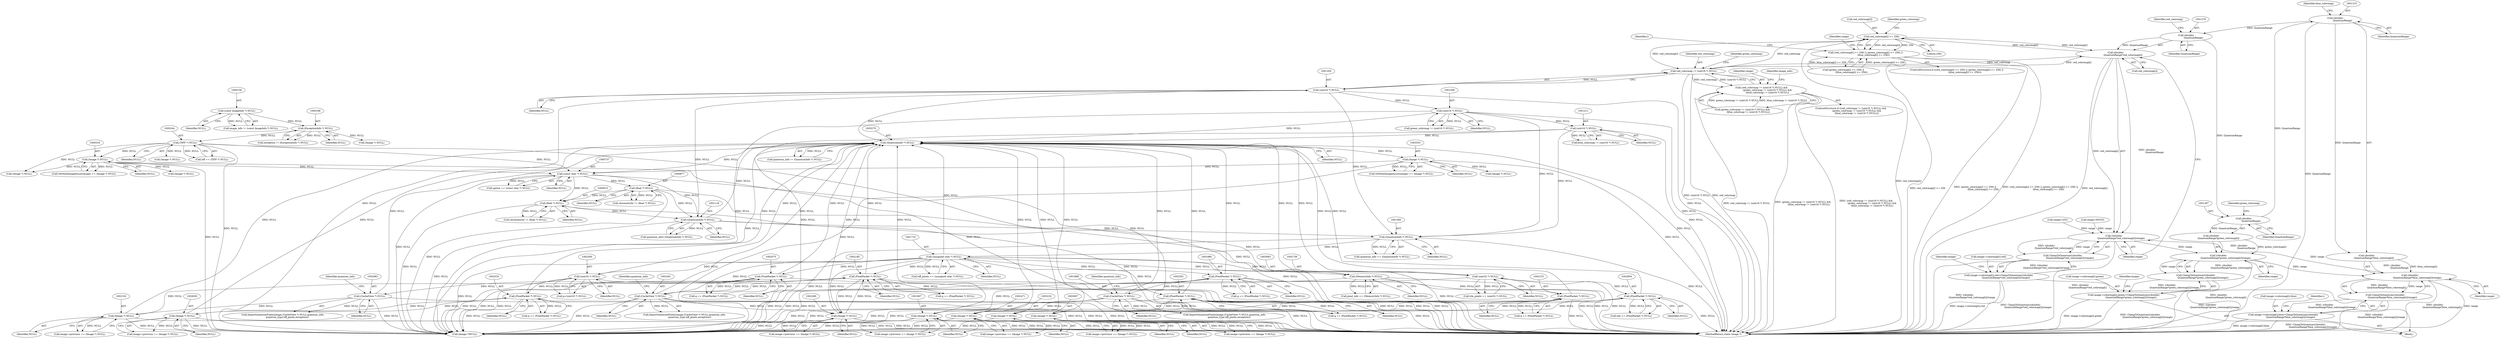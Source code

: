 digraph "0_ImageMagick_c073a7712d82476b5fbee74856c46b88af9c3175@array" {
"1001232" [label="(Call,red_colormap[i] >= 256)"];
"1001277" [label="(Call,(double)\n                    QuantumRange*red_colormap[i])"];
"1001278" [label="(Call,(double)\n                    QuantumRange)"];
"1001314" [label="(Call,(double)\n                    QuantumRange)"];
"1001296" [label="(Call,(double)\n                    QuantumRange)"];
"1001232" [label="(Call,red_colormap[i] >= 256)"];
"1001197" [label="(Call,red_colormap != (uint16 *) NULL)"];
"1001199" [label="(Call,(uint16 *) NULL)"];
"1001115" [label="(Call,(QuantumInfo *) NULL)"];
"1000876" [label="(Call,(float *) NULL)"];
"1000736" [label="(Call,(const char *) NULL)"];
"1003269" [label="(Call,(QuantumInfo *) NULL)"];
"1002101" [label="(Call,(Image *) NULL)"];
"1002082" [label="(Call,(CacheView *) NULL)"];
"1002074" [label="(Call,(PixelPacket *) NULL)"];
"1001709" [label="(Call,(unsigned char *) NULL)"];
"1001382" [label="(Call,(QuantumInfo *) NULL)"];
"1001210" [label="(Call,(uint16 *) NULL)"];
"1001205" [label="(Call,(uint16 *) NULL)"];
"1002532" [label="(Call,(PixelPacket *) NULL)"];
"1002649" [label="(Call,(Image *) NULL)"];
"1002499" [label="(Call,(uint32 *) NULL)"];
"1002184" [label="(Call,(PixelPacket *) NULL)"];
"1002279" [label="(Call,(Image *) NULL)"];
"1002260" [label="(Call,(CacheView *) NULL)"];
"1001887" [label="(Call,(CacheView *) NULL)"];
"1001879" [label="(Call,(PixelPacket *) NULL)"];
"1001906" [label="(Call,(Image *) NULL)"];
"1003231" [label="(Call,(Image *) NULL)"];
"1003152" [label="(Call,(PixelPacket *) NULL)"];
"1003082" [label="(Call,(MemoryInfo *) NULL)"];
"1002351" [label="(Call,(PixelPacket *) NULL)"];
"1002470" [label="(Call,(Image *) NULL)"];
"1002738" [label="(Call,(uint32 *) NULL)"];
"1002803" [label="(Call,(PixelPacket *) NULL)"];
"1003006" [label="(Call,(Image *) NULL)"];
"1000317" [label="(Call,(Image *) NULL)"];
"1000243" [label="(Call,(TIFF *) NULL)"];
"1000185" [label="(Call,(ExceptionInfo *) NULL)"];
"1000158" [label="(Call,(const ImageInfo *) NULL)"];
"1003352" [label="(Call,(Image *) NULL)"];
"1000914" [label="(Call,(float *) NULL)"];
"1001196" [label="(Call,(red_colormap != (uint16 *) NULL) &&\n                (green_colormap != (uint16 *) NULL) &&\n                (blue_colormap != (uint16 *) NULL))"];
"1001231" [label="(Call,(red_colormap[i] >= 256) || (green_colormap[i] >= 256) ||\n                      (blue_colormap[i] >= 256))"];
"1001276" [label="(Call,((double)\n                    QuantumRange*red_colormap[i])/range)"];
"1001275" [label="(Call,ClampToQuantum(((double)\n                    QuantumRange*red_colormap[i])/range))"];
"1001267" [label="(Call,image->colormap[i].red=ClampToQuantum(((double)\n                    QuantumRange*red_colormap[i])/range))"];
"1001294" [label="(Call,((double)\n                    QuantumRange*green_colormap[i])/range)"];
"1001293" [label="(Call,ClampToQuantum(((double)\n                    QuantumRange*green_colormap[i])/range))"];
"1001285" [label="(Call,image->colormap[i].green=ClampToQuantum(((double)\n                    QuantumRange*green_colormap[i])/range))"];
"1001312" [label="(Call,((double)\n                    QuantumRange*blue_colormap[i])/range)"];
"1001311" [label="(Call,ClampToQuantum(((double)\n                    QuantumRange*blue_colormap[i])/range))"];
"1001303" [label="(Call,image->colormap[i].blue=ClampToQuantum(((double)\n                    QuantumRange*blue_colormap[i])/range))"];
"1001320" [label="(Identifier,range)"];
"1002097" [label="(Call,image->previous == (Image *) NULL)"];
"1001249" [label="(Call,range=65535)"];
"1001294" [label="(Call,((double)\n                    QuantumRange*green_colormap[i])/range)"];
"1002279" [label="(Call,(Image *) NULL)"];
"1001198" [label="(Identifier,red_colormap)"];
"1002738" [label="(Call,(uint32 *) NULL)"];
"1001382" [label="(Call,(QuantumInfo *) NULL)"];
"1002186" [label="(Identifier,NULL)"];
"1002351" [label="(Call,(PixelPacket *) NULL)"];
"1003152" [label="(Call,(PixelPacket *) NULL)"];
"1001906" [label="(Call,(Image *) NULL)"];
"1001280" [label="(Identifier,QuantumRange)"];
"1001275" [label="(Call,ClampToQuantum(((double)\n                    QuantumRange*red_colormap[i])/range))"];
"1000252" [label="(Call,(Image *) NULL)"];
"1001199" [label="(Call,(uint16 *) NULL)"];
"1001115" [label="(Call,(QuantumInfo *) NULL)"];
"1002184" [label="(Call,(PixelPacket *) NULL)"];
"1003361" [label="(Call,(Image *) NULL)"];
"1001908" [label="(Identifier,NULL)"];
"1002805" [label="(Identifier,NULL)"];
"1003082" [label="(Call,(MemoryInfo *) NULL)"];
"1001277" [label="(Call,(double)\n                    QuantumRange*red_colormap[i])"];
"1000912" [label="(Call,chromaticity != (float *) NULL)"];
"1001885" [label="(Call,ImportQuantumPixels(image,(CacheView *) NULL,quantum_info,\n            quantum_type,tiff_pixels,exception))"];
"1001285" [label="(Call,image->colormap[i].green=ClampToQuantum(((double)\n                    QuantumRange*green_colormap[i])/range))"];
"1001208" [label="(Call,blue_colormap != (uint16 *) NULL)"];
"1002534" [label="(Identifier,NULL)"];
"1000241" [label="(Call,tiff == (TIFF *) NULL)"];
"1000215" [label="(Call,(Image *) NULL)"];
"1001881" [label="(Identifier,NULL)"];
"1002501" [label="(Identifier,NULL)"];
"1001281" [label="(Call,red_colormap[i])"];
"1001380" [label="(Call,quantum_info == (QuantumInfo *) NULL)"];
"1002349" [label="(Call,q == (PixelPacket *) NULL)"];
"1003002" [label="(Call,image->previous == (Image *) NULL)"];
"1001707" [label="(Call,tiff_pixels == (unsigned char *) NULL)"];
"1002182" [label="(Call,q == (PixelPacket *) NULL)"];
"1002082" [label="(Call,(CacheView *) NULL)"];
"1001117" [label="(Identifier,NULL)"];
"1003227" [label="(Call,image->previous == (Image *) NULL)"];
"1003231" [label="(Call,(Image *) NULL)"];
"1002353" [label="(Identifier,NULL)"];
"1001284" [label="(Identifier,range)"];
"1001303" [label="(Call,image->colormap[i].blue=ClampToQuantum(((double)\n                    QuantumRange*blue_colormap[i])/range))"];
"1002101" [label="(Call,(Image *) NULL)"];
"1002263" [label="(Identifier,quantum_info)"];
"1001201" [label="(Identifier,NULL)"];
"1002740" [label="(Identifier,NULL)"];
"1002262" [label="(Identifier,NULL)"];
"1001266" [label="(Block,)"];
"1001232" [label="(Call,red_colormap[i] >= 256)"];
"1001889" [label="(Identifier,NULL)"];
"1001202" [label="(Call,(green_colormap != (uint16 *) NULL) &&\n                (blue_colormap != (uint16 *) NULL))"];
"1001316" [label="(Identifier,QuantumRange)"];
"1001877" [label="(Call,q == (PixelPacket *) NULL)"];
"1000187" [label="(Identifier,NULL)"];
"1001229" [label="(Identifier,i)"];
"1002470" [label="(Call,(Image *) NULL)"];
"1001203" [label="(Call,green_colormap != (uint16 *) NULL)"];
"1001197" [label="(Call,red_colormap != (uint16 *) NULL)"];
"1002803" [label="(Call,(PixelPacket *) NULL)"];
"1001210" [label="(Call,(uint16 *) NULL)"];
"1001709" [label="(Call,(unsigned char *) NULL)"];
"1000876" [label="(Call,(float *) NULL)"];
"1001113" [label="(Call,quantum_info=(QuantumInfo *) NULL)"];
"1000738" [label="(Identifier,NULL)"];
"1003084" [label="(Identifier,NULL)"];
"1002472" [label="(Identifier,NULL)"];
"1000307" [label="(Call,(Image *) NULL)"];
"1003349" [label="(Call,GetNextImageInList(image) == (Image *) NULL)"];
"1001196" [label="(Call,(red_colormap != (uint16 *) NULL) &&\n                (green_colormap != (uint16 *) NULL) &&\n                (blue_colormap != (uint16 *) NULL))"];
"1003271" [label="(Identifier,NULL)"];
"1002801" [label="(Call,tile == (PixelPacket *) NULL)"];
"1001236" [label="(Literal,256)"];
"1002072" [label="(Call,q == (PixelPacket *) NULL)"];
"1001215" [label="(Identifier,range)"];
"1000878" [label="(Identifier,NULL)"];
"1001298" [label="(Identifier,QuantumRange)"];
"1001313" [label="(Call,(double)\n                    QuantumRange*blue_colormap[i])"];
"1000734" [label="(Call,option == (const char *) NULL)"];
"1000160" [label="(Identifier,NULL)"];
"1001311" [label="(Call,ClampToQuantum(((double)\n                    QuantumRange*blue_colormap[i])/range))"];
"1000185" [label="(Call,(ExceptionInfo *) NULL)"];
"1001214" [label="(Call,range=255)"];
"1003352" [label="(Call,(Image *) NULL)"];
"1002076" [label="(Identifier,NULL)"];
"1001887" [label="(Call,(CacheView *) NULL)"];
"1001265" [label="(Identifier,i)"];
"1002074" [label="(Call,(PixelPacket *) NULL)"];
"1003150" [label="(Call,q == (PixelPacket *) NULL)"];
"1002466" [label="(Call,image->previous == (Image *) NULL)"];
"1003233" [label="(Identifier,NULL)"];
"1002651" [label="(Identifier,NULL)"];
"1002080" [label="(Call,ImportQuantumPixels(image,(CacheView *) NULL,quantum_info,\n            quantum_type,tiff_pixels,exception))"];
"1000183" [label="(Call,exception != (ExceptionInfo *) NULL)"];
"1000874" [label="(Call,chromaticity != (float *) NULL)"];
"1001314" [label="(Call,(double)\n                    QuantumRange)"];
"1001282" [label="(Identifier,red_colormap)"];
"1002497" [label="(Call,p=(uint32 *) NULL)"];
"1000319" [label="(Identifier,NULL)"];
"1001304" [label="(Call,image->colormap[i].blue)"];
"1003154" [label="(Identifier,NULL)"];
"1003080" [label="(Call,pixel_info == (MemoryInfo *) NULL)"];
"1003006" [label="(Call,(Image *) NULL)"];
"1000158" [label="(Call,(const ImageInfo *) NULL)"];
"1002260" [label="(Call,(CacheView *) NULL)"];
"1001890" [label="(Identifier,quantum_info)"];
"1000916" [label="(Identifier,NULL)"];
"1002085" [label="(Identifier,quantum_info)"];
"1003267" [label="(Call,quantum_info != (QuantumInfo *) NULL)"];
"1000245" [label="(Identifier,NULL)"];
"1001230" [label="(ControlStructure,if ((red_colormap[i] >= 256) || (green_colormap[i] >= 256) ||\n                      (blue_colormap[i] >= 256)))"];
"1001296" [label="(Call,(double)\n                    QuantumRange)"];
"1002532" [label="(Call,(PixelPacket *) NULL)"];
"1001286" [label="(Call,image->colormap[i].green)"];
"1001278" [label="(Call,(double)\n                    QuantumRange)"];
"1002736" [label="(Call,tile_pixels == (uint32 *) NULL)"];
"1001204" [label="(Identifier,green_colormap)"];
"1003415" [label="(Call,(Image *)NULL)"];
"1002649" [label="(Call,(Image *) NULL)"];
"1000914" [label="(Call,(float *) NULL)"];
"1001267" [label="(Call,image->colormap[i].red=ClampToQuantum(((double)\n                    QuantumRange*red_colormap[i])/range))"];
"1000328" [label="(Call,(Image *) NULL)"];
"1001307" [label="(Identifier,image)"];
"1001207" [label="(Identifier,NULL)"];
"1002281" [label="(Identifier,NULL)"];
"1001384" [label="(Identifier,NULL)"];
"1001289" [label="(Identifier,image)"];
"1001711" [label="(Identifier,NULL)"];
"1002258" [label="(Call,ImportQuantumPixels(image,(CacheView *) NULL,quantum_info,\n              quantum_type,tiff_pixels,exception))"];
"1003269" [label="(Call,(QuantumInfo *) NULL)"];
"1001879" [label="(Call,(PixelPacket *) NULL)"];
"1001293" [label="(Call,ClampToQuantum(((double)\n                    QuantumRange*green_colormap[i])/range))"];
"1001300" [label="(Identifier,green_colormap)"];
"1001205" [label="(Call,(uint16 *) NULL)"];
"1002103" [label="(Identifier,NULL)"];
"1001237" [label="(Call,(green_colormap[i] >= 256) ||\n                      (blue_colormap[i] >= 256))"];
"1001276" [label="(Call,((double)\n                    QuantumRange*red_colormap[i])/range)"];
"1001250" [label="(Identifier,range)"];
"1000317" [label="(Call,(Image *) NULL)"];
"1003008" [label="(Identifier,NULL)"];
"1001295" [label="(Call,(double)\n                    QuantumRange*green_colormap[i])"];
"1002084" [label="(Identifier,NULL)"];
"1000156" [label="(Call,image_info != (const ImageInfo *) NULL)"];
"1001324" [label="(Identifier,image_info)"];
"1001212" [label="(Identifier,NULL)"];
"1003421" [label="(MethodReturn,static Image *)"];
"1001312" [label="(Call,((double)\n                    QuantumRange*blue_colormap[i])/range)"];
"1000736" [label="(Call,(const char *) NULL)"];
"1000243" [label="(Call,(TIFF *) NULL)"];
"1001302" [label="(Identifier,range)"];
"1001233" [label="(Call,red_colormap[i])"];
"1002645" [label="(Call,image->previous == (Image *) NULL)"];
"1001231" [label="(Call,(red_colormap[i] >= 256) || (green_colormap[i] >= 256) ||\n                      (blue_colormap[i] >= 256))"];
"1001902" [label="(Call,image->previous == (Image *) NULL)"];
"1001268" [label="(Call,image->colormap[i].red)"];
"1002275" [label="(Call,image->previous == (Image *) NULL)"];
"1000314" [label="(Call,GetNextImageInList(image) == (Image *) NULL)"];
"1001195" [label="(ControlStructure,if ((red_colormap != (uint16 *) NULL) &&\n                (green_colormap != (uint16 *) NULL) &&\n                (blue_colormap != (uint16 *) NULL)))"];
"1001318" [label="(Identifier,blue_colormap)"];
"1002530" [label="(Call,q == (PixelPacket *) NULL)"];
"1002499" [label="(Call,(uint32 *) NULL)"];
"1003354" [label="(Identifier,NULL)"];
"1001240" [label="(Identifier,green_colormap)"];
"1001232" -> "1001231"  [label="AST: "];
"1001232" -> "1001236"  [label="CFG: "];
"1001233" -> "1001232"  [label="AST: "];
"1001236" -> "1001232"  [label="AST: "];
"1001240" -> "1001232"  [label="CFG: "];
"1001231" -> "1001232"  [label="CFG: "];
"1001232" -> "1003421"  [label="DDG: red_colormap[i]"];
"1001232" -> "1001197"  [label="DDG: red_colormap[i]"];
"1001232" -> "1001231"  [label="DDG: red_colormap[i]"];
"1001232" -> "1001231"  [label="DDG: 256"];
"1001277" -> "1001232"  [label="DDG: red_colormap[i]"];
"1001197" -> "1001232"  [label="DDG: red_colormap"];
"1001232" -> "1001277"  [label="DDG: red_colormap[i]"];
"1001277" -> "1001276"  [label="AST: "];
"1001277" -> "1001281"  [label="CFG: "];
"1001278" -> "1001277"  [label="AST: "];
"1001281" -> "1001277"  [label="AST: "];
"1001284" -> "1001277"  [label="CFG: "];
"1001277" -> "1003421"  [label="DDG: red_colormap[i]"];
"1001277" -> "1001197"  [label="DDG: red_colormap[i]"];
"1001277" -> "1001276"  [label="DDG: (double)\n                    QuantumRange"];
"1001277" -> "1001276"  [label="DDG: red_colormap[i]"];
"1001278" -> "1001277"  [label="DDG: QuantumRange"];
"1001197" -> "1001277"  [label="DDG: red_colormap"];
"1001278" -> "1001280"  [label="CFG: "];
"1001279" -> "1001278"  [label="AST: "];
"1001280" -> "1001278"  [label="AST: "];
"1001282" -> "1001278"  [label="CFG: "];
"1001314" -> "1001278"  [label="DDG: QuantumRange"];
"1001278" -> "1001296"  [label="DDG: QuantumRange"];
"1001314" -> "1001313"  [label="AST: "];
"1001314" -> "1001316"  [label="CFG: "];
"1001315" -> "1001314"  [label="AST: "];
"1001316" -> "1001314"  [label="AST: "];
"1001318" -> "1001314"  [label="CFG: "];
"1001314" -> "1003421"  [label="DDG: QuantumRange"];
"1001314" -> "1001313"  [label="DDG: QuantumRange"];
"1001296" -> "1001314"  [label="DDG: QuantumRange"];
"1001296" -> "1001295"  [label="AST: "];
"1001296" -> "1001298"  [label="CFG: "];
"1001297" -> "1001296"  [label="AST: "];
"1001298" -> "1001296"  [label="AST: "];
"1001300" -> "1001296"  [label="CFG: "];
"1001296" -> "1001295"  [label="DDG: QuantumRange"];
"1001197" -> "1001196"  [label="AST: "];
"1001197" -> "1001199"  [label="CFG: "];
"1001198" -> "1001197"  [label="AST: "];
"1001199" -> "1001197"  [label="AST: "];
"1001204" -> "1001197"  [label="CFG: "];
"1001196" -> "1001197"  [label="CFG: "];
"1001197" -> "1003421"  [label="DDG: (uint16 *) NULL"];
"1001197" -> "1003421"  [label="DDG: red_colormap"];
"1001197" -> "1001196"  [label="DDG: red_colormap"];
"1001197" -> "1001196"  [label="DDG: (uint16 *) NULL"];
"1001199" -> "1001197"  [label="DDG: NULL"];
"1001199" -> "1001201"  [label="CFG: "];
"1001200" -> "1001199"  [label="AST: "];
"1001201" -> "1001199"  [label="AST: "];
"1001199" -> "1003421"  [label="DDG: NULL"];
"1001115" -> "1001199"  [label="DDG: NULL"];
"1001199" -> "1001205"  [label="DDG: NULL"];
"1001199" -> "1001382"  [label="DDG: NULL"];
"1001199" -> "1003269"  [label="DDG: NULL"];
"1001199" -> "1003415"  [label="DDG: NULL"];
"1001115" -> "1001113"  [label="AST: "];
"1001115" -> "1001117"  [label="CFG: "];
"1001116" -> "1001115"  [label="AST: "];
"1001117" -> "1001115"  [label="AST: "];
"1001113" -> "1001115"  [label="CFG: "];
"1001115" -> "1003421"  [label="DDG: NULL"];
"1001115" -> "1001113"  [label="DDG: NULL"];
"1000876" -> "1001115"  [label="DDG: NULL"];
"1000914" -> "1001115"  [label="DDG: NULL"];
"1000736" -> "1001115"  [label="DDG: NULL"];
"1001115" -> "1001382"  [label="DDG: NULL"];
"1001115" -> "1003269"  [label="DDG: NULL"];
"1001115" -> "1003415"  [label="DDG: NULL"];
"1000876" -> "1000874"  [label="AST: "];
"1000876" -> "1000878"  [label="CFG: "];
"1000877" -> "1000876"  [label="AST: "];
"1000878" -> "1000876"  [label="AST: "];
"1000874" -> "1000876"  [label="CFG: "];
"1000876" -> "1003421"  [label="DDG: NULL"];
"1000876" -> "1000874"  [label="DDG: NULL"];
"1000736" -> "1000876"  [label="DDG: NULL"];
"1000876" -> "1000914"  [label="DDG: NULL"];
"1000876" -> "1003415"  [label="DDG: NULL"];
"1000736" -> "1000734"  [label="AST: "];
"1000736" -> "1000738"  [label="CFG: "];
"1000737" -> "1000736"  [label="AST: "];
"1000738" -> "1000736"  [label="AST: "];
"1000734" -> "1000736"  [label="CFG: "];
"1000736" -> "1003421"  [label="DDG: NULL"];
"1000736" -> "1000734"  [label="DDG: NULL"];
"1003269" -> "1000736"  [label="DDG: NULL"];
"1000317" -> "1000736"  [label="DDG: NULL"];
"1003352" -> "1000736"  [label="DDG: NULL"];
"1000243" -> "1000736"  [label="DDG: NULL"];
"1000736" -> "1000914"  [label="DDG: NULL"];
"1000736" -> "1003415"  [label="DDG: NULL"];
"1003269" -> "1003267"  [label="AST: "];
"1003269" -> "1003271"  [label="CFG: "];
"1003270" -> "1003269"  [label="AST: "];
"1003271" -> "1003269"  [label="AST: "];
"1003267" -> "1003269"  [label="CFG: "];
"1003269" -> "1003421"  [label="DDG: NULL"];
"1003269" -> "1003267"  [label="DDG: NULL"];
"1002101" -> "1003269"  [label="DDG: NULL"];
"1002532" -> "1003269"  [label="DDG: NULL"];
"1002184" -> "1003269"  [label="DDG: NULL"];
"1002649" -> "1003269"  [label="DDG: NULL"];
"1001887" -> "1003269"  [label="DDG: NULL"];
"1003231" -> "1003269"  [label="DDG: NULL"];
"1002351" -> "1003269"  [label="DDG: NULL"];
"1001709" -> "1003269"  [label="DDG: NULL"];
"1001879" -> "1003269"  [label="DDG: NULL"];
"1001210" -> "1003269"  [label="DDG: NULL"];
"1001205" -> "1003269"  [label="DDG: NULL"];
"1002260" -> "1003269"  [label="DDG: NULL"];
"1002738" -> "1003269"  [label="DDG: NULL"];
"1002074" -> "1003269"  [label="DDG: NULL"];
"1002082" -> "1003269"  [label="DDG: NULL"];
"1002803" -> "1003269"  [label="DDG: NULL"];
"1002279" -> "1003269"  [label="DDG: NULL"];
"1003152" -> "1003269"  [label="DDG: NULL"];
"1003082" -> "1003269"  [label="DDG: NULL"];
"1003006" -> "1003269"  [label="DDG: NULL"];
"1001906" -> "1003269"  [label="DDG: NULL"];
"1002470" -> "1003269"  [label="DDG: NULL"];
"1002499" -> "1003269"  [label="DDG: NULL"];
"1003269" -> "1003352"  [label="DDG: NULL"];
"1003269" -> "1003415"  [label="DDG: NULL"];
"1002101" -> "1002097"  [label="AST: "];
"1002101" -> "1002103"  [label="CFG: "];
"1002102" -> "1002101"  [label="AST: "];
"1002103" -> "1002101"  [label="AST: "];
"1002097" -> "1002101"  [label="CFG: "];
"1002101" -> "1003421"  [label="DDG: NULL"];
"1002101" -> "1002074"  [label="DDG: NULL"];
"1002101" -> "1002097"  [label="DDG: NULL"];
"1002082" -> "1002101"  [label="DDG: NULL"];
"1002101" -> "1003415"  [label="DDG: NULL"];
"1002082" -> "1002080"  [label="AST: "];
"1002082" -> "1002084"  [label="CFG: "];
"1002083" -> "1002082"  [label="AST: "];
"1002084" -> "1002082"  [label="AST: "];
"1002085" -> "1002082"  [label="CFG: "];
"1002082" -> "1003421"  [label="DDG: NULL"];
"1002082" -> "1002080"  [label="DDG: NULL"];
"1002074" -> "1002082"  [label="DDG: NULL"];
"1002082" -> "1003415"  [label="DDG: NULL"];
"1002074" -> "1002072"  [label="AST: "];
"1002074" -> "1002076"  [label="CFG: "];
"1002075" -> "1002074"  [label="AST: "];
"1002076" -> "1002074"  [label="AST: "];
"1002072" -> "1002074"  [label="CFG: "];
"1002074" -> "1003421"  [label="DDG: NULL"];
"1002074" -> "1002072"  [label="DDG: NULL"];
"1001709" -> "1002074"  [label="DDG: NULL"];
"1002074" -> "1003415"  [label="DDG: NULL"];
"1001709" -> "1001707"  [label="AST: "];
"1001709" -> "1001711"  [label="CFG: "];
"1001710" -> "1001709"  [label="AST: "];
"1001711" -> "1001709"  [label="AST: "];
"1001707" -> "1001709"  [label="CFG: "];
"1001709" -> "1003421"  [label="DDG: NULL"];
"1001709" -> "1001707"  [label="DDG: NULL"];
"1001382" -> "1001709"  [label="DDG: NULL"];
"1001709" -> "1001879"  [label="DDG: NULL"];
"1001709" -> "1002184"  [label="DDG: NULL"];
"1001709" -> "1002260"  [label="DDG: NULL"];
"1001709" -> "1002279"  [label="DDG: NULL"];
"1001709" -> "1002351"  [label="DDG: NULL"];
"1001709" -> "1002499"  [label="DDG: NULL"];
"1001709" -> "1002738"  [label="DDG: NULL"];
"1001709" -> "1003082"  [label="DDG: NULL"];
"1001709" -> "1003415"  [label="DDG: NULL"];
"1001382" -> "1001380"  [label="AST: "];
"1001382" -> "1001384"  [label="CFG: "];
"1001383" -> "1001382"  [label="AST: "];
"1001384" -> "1001382"  [label="AST: "];
"1001380" -> "1001382"  [label="CFG: "];
"1001382" -> "1003421"  [label="DDG: NULL"];
"1001382" -> "1001380"  [label="DDG: NULL"];
"1001210" -> "1001382"  [label="DDG: NULL"];
"1001205" -> "1001382"  [label="DDG: NULL"];
"1001382" -> "1003415"  [label="DDG: NULL"];
"1001210" -> "1001208"  [label="AST: "];
"1001210" -> "1001212"  [label="CFG: "];
"1001211" -> "1001210"  [label="AST: "];
"1001212" -> "1001210"  [label="AST: "];
"1001208" -> "1001210"  [label="CFG: "];
"1001210" -> "1003421"  [label="DDG: NULL"];
"1001210" -> "1001208"  [label="DDG: NULL"];
"1001205" -> "1001210"  [label="DDG: NULL"];
"1001210" -> "1003415"  [label="DDG: NULL"];
"1001205" -> "1001203"  [label="AST: "];
"1001205" -> "1001207"  [label="CFG: "];
"1001206" -> "1001205"  [label="AST: "];
"1001207" -> "1001205"  [label="AST: "];
"1001203" -> "1001205"  [label="CFG: "];
"1001205" -> "1003421"  [label="DDG: NULL"];
"1001205" -> "1001203"  [label="DDG: NULL"];
"1001205" -> "1003415"  [label="DDG: NULL"];
"1002532" -> "1002530"  [label="AST: "];
"1002532" -> "1002534"  [label="CFG: "];
"1002533" -> "1002532"  [label="AST: "];
"1002534" -> "1002532"  [label="AST: "];
"1002530" -> "1002532"  [label="CFG: "];
"1002532" -> "1003421"  [label="DDG: NULL"];
"1002532" -> "1002530"  [label="DDG: NULL"];
"1002649" -> "1002532"  [label="DDG: NULL"];
"1002499" -> "1002532"  [label="DDG: NULL"];
"1002532" -> "1002649"  [label="DDG: NULL"];
"1002532" -> "1003415"  [label="DDG: NULL"];
"1002649" -> "1002645"  [label="AST: "];
"1002649" -> "1002651"  [label="CFG: "];
"1002650" -> "1002649"  [label="AST: "];
"1002651" -> "1002649"  [label="AST: "];
"1002645" -> "1002649"  [label="CFG: "];
"1002649" -> "1003421"  [label="DDG: NULL"];
"1002649" -> "1002645"  [label="DDG: NULL"];
"1002649" -> "1003415"  [label="DDG: NULL"];
"1002499" -> "1002497"  [label="AST: "];
"1002499" -> "1002501"  [label="CFG: "];
"1002500" -> "1002499"  [label="AST: "];
"1002501" -> "1002499"  [label="AST: "];
"1002497" -> "1002499"  [label="CFG: "];
"1002499" -> "1003421"  [label="DDG: NULL"];
"1002499" -> "1002497"  [label="DDG: NULL"];
"1002499" -> "1003415"  [label="DDG: NULL"];
"1002184" -> "1002182"  [label="AST: "];
"1002184" -> "1002186"  [label="CFG: "];
"1002185" -> "1002184"  [label="AST: "];
"1002186" -> "1002184"  [label="AST: "];
"1002182" -> "1002184"  [label="CFG: "];
"1002184" -> "1003421"  [label="DDG: NULL"];
"1002184" -> "1002182"  [label="DDG: NULL"];
"1002279" -> "1002184"  [label="DDG: NULL"];
"1002260" -> "1002184"  [label="DDG: NULL"];
"1002184" -> "1002260"  [label="DDG: NULL"];
"1002184" -> "1002279"  [label="DDG: NULL"];
"1002184" -> "1003415"  [label="DDG: NULL"];
"1002279" -> "1002275"  [label="AST: "];
"1002279" -> "1002281"  [label="CFG: "];
"1002280" -> "1002279"  [label="AST: "];
"1002281" -> "1002279"  [label="AST: "];
"1002275" -> "1002279"  [label="CFG: "];
"1002279" -> "1003421"  [label="DDG: NULL"];
"1002279" -> "1002275"  [label="DDG: NULL"];
"1002260" -> "1002279"  [label="DDG: NULL"];
"1002279" -> "1003415"  [label="DDG: NULL"];
"1002260" -> "1002258"  [label="AST: "];
"1002260" -> "1002262"  [label="CFG: "];
"1002261" -> "1002260"  [label="AST: "];
"1002262" -> "1002260"  [label="AST: "];
"1002263" -> "1002260"  [label="CFG: "];
"1002260" -> "1003421"  [label="DDG: NULL"];
"1002260" -> "1002258"  [label="DDG: NULL"];
"1002260" -> "1003415"  [label="DDG: NULL"];
"1001887" -> "1001885"  [label="AST: "];
"1001887" -> "1001889"  [label="CFG: "];
"1001888" -> "1001887"  [label="AST: "];
"1001889" -> "1001887"  [label="AST: "];
"1001890" -> "1001887"  [label="CFG: "];
"1001887" -> "1003421"  [label="DDG: NULL"];
"1001887" -> "1001885"  [label="DDG: NULL"];
"1001879" -> "1001887"  [label="DDG: NULL"];
"1001887" -> "1001906"  [label="DDG: NULL"];
"1001887" -> "1003415"  [label="DDG: NULL"];
"1001879" -> "1001877"  [label="AST: "];
"1001879" -> "1001881"  [label="CFG: "];
"1001880" -> "1001879"  [label="AST: "];
"1001881" -> "1001879"  [label="AST: "];
"1001877" -> "1001879"  [label="CFG: "];
"1001879" -> "1003421"  [label="DDG: NULL"];
"1001879" -> "1001877"  [label="DDG: NULL"];
"1001906" -> "1001879"  [label="DDG: NULL"];
"1001879" -> "1003415"  [label="DDG: NULL"];
"1001906" -> "1001902"  [label="AST: "];
"1001906" -> "1001908"  [label="CFG: "];
"1001907" -> "1001906"  [label="AST: "];
"1001908" -> "1001906"  [label="AST: "];
"1001902" -> "1001906"  [label="CFG: "];
"1001906" -> "1003421"  [label="DDG: NULL"];
"1001906" -> "1001902"  [label="DDG: NULL"];
"1001906" -> "1003415"  [label="DDG: NULL"];
"1003231" -> "1003227"  [label="AST: "];
"1003231" -> "1003233"  [label="CFG: "];
"1003232" -> "1003231"  [label="AST: "];
"1003233" -> "1003231"  [label="AST: "];
"1003227" -> "1003231"  [label="CFG: "];
"1003231" -> "1003421"  [label="DDG: NULL"];
"1003231" -> "1003152"  [label="DDG: NULL"];
"1003231" -> "1003227"  [label="DDG: NULL"];
"1003152" -> "1003231"  [label="DDG: NULL"];
"1003231" -> "1003415"  [label="DDG: NULL"];
"1003152" -> "1003150"  [label="AST: "];
"1003152" -> "1003154"  [label="CFG: "];
"1003153" -> "1003152"  [label="AST: "];
"1003154" -> "1003152"  [label="AST: "];
"1003150" -> "1003152"  [label="CFG: "];
"1003152" -> "1003421"  [label="DDG: NULL"];
"1003152" -> "1003150"  [label="DDG: NULL"];
"1003082" -> "1003152"  [label="DDG: NULL"];
"1003152" -> "1003415"  [label="DDG: NULL"];
"1003082" -> "1003080"  [label="AST: "];
"1003082" -> "1003084"  [label="CFG: "];
"1003083" -> "1003082"  [label="AST: "];
"1003084" -> "1003082"  [label="AST: "];
"1003080" -> "1003082"  [label="CFG: "];
"1003082" -> "1003421"  [label="DDG: NULL"];
"1003082" -> "1003080"  [label="DDG: NULL"];
"1003082" -> "1003415"  [label="DDG: NULL"];
"1002351" -> "1002349"  [label="AST: "];
"1002351" -> "1002353"  [label="CFG: "];
"1002352" -> "1002351"  [label="AST: "];
"1002353" -> "1002351"  [label="AST: "];
"1002349" -> "1002351"  [label="CFG: "];
"1002351" -> "1003421"  [label="DDG: NULL"];
"1002351" -> "1002349"  [label="DDG: NULL"];
"1002470" -> "1002351"  [label="DDG: NULL"];
"1002351" -> "1002470"  [label="DDG: NULL"];
"1002351" -> "1003415"  [label="DDG: NULL"];
"1002470" -> "1002466"  [label="AST: "];
"1002470" -> "1002472"  [label="CFG: "];
"1002471" -> "1002470"  [label="AST: "];
"1002472" -> "1002470"  [label="AST: "];
"1002466" -> "1002470"  [label="CFG: "];
"1002470" -> "1003421"  [label="DDG: NULL"];
"1002470" -> "1002466"  [label="DDG: NULL"];
"1002470" -> "1003415"  [label="DDG: NULL"];
"1002738" -> "1002736"  [label="AST: "];
"1002738" -> "1002740"  [label="CFG: "];
"1002739" -> "1002738"  [label="AST: "];
"1002740" -> "1002738"  [label="AST: "];
"1002736" -> "1002738"  [label="CFG: "];
"1002738" -> "1003421"  [label="DDG: NULL"];
"1002738" -> "1002736"  [label="DDG: NULL"];
"1002738" -> "1002803"  [label="DDG: NULL"];
"1002738" -> "1003415"  [label="DDG: NULL"];
"1002803" -> "1002801"  [label="AST: "];
"1002803" -> "1002805"  [label="CFG: "];
"1002804" -> "1002803"  [label="AST: "];
"1002805" -> "1002803"  [label="AST: "];
"1002801" -> "1002803"  [label="CFG: "];
"1002803" -> "1003421"  [label="DDG: NULL"];
"1002803" -> "1002801"  [label="DDG: NULL"];
"1003006" -> "1002803"  [label="DDG: NULL"];
"1002803" -> "1003006"  [label="DDG: NULL"];
"1002803" -> "1003415"  [label="DDG: NULL"];
"1003006" -> "1003002"  [label="AST: "];
"1003006" -> "1003008"  [label="CFG: "];
"1003007" -> "1003006"  [label="AST: "];
"1003008" -> "1003006"  [label="AST: "];
"1003002" -> "1003006"  [label="CFG: "];
"1003006" -> "1003421"  [label="DDG: NULL"];
"1003006" -> "1003002"  [label="DDG: NULL"];
"1003006" -> "1003415"  [label="DDG: NULL"];
"1000317" -> "1000314"  [label="AST: "];
"1000317" -> "1000319"  [label="CFG: "];
"1000318" -> "1000317"  [label="AST: "];
"1000319" -> "1000317"  [label="AST: "];
"1000314" -> "1000317"  [label="CFG: "];
"1000317" -> "1003421"  [label="DDG: NULL"];
"1000317" -> "1000307"  [label="DDG: NULL"];
"1000317" -> "1000314"  [label="DDG: NULL"];
"1000243" -> "1000317"  [label="DDG: NULL"];
"1000317" -> "1000328"  [label="DDG: NULL"];
"1000317" -> "1003415"  [label="DDG: NULL"];
"1000243" -> "1000241"  [label="AST: "];
"1000243" -> "1000245"  [label="CFG: "];
"1000244" -> "1000243"  [label="AST: "];
"1000245" -> "1000243"  [label="AST: "];
"1000241" -> "1000243"  [label="CFG: "];
"1000243" -> "1003421"  [label="DDG: NULL"];
"1000243" -> "1000241"  [label="DDG: NULL"];
"1000185" -> "1000243"  [label="DDG: NULL"];
"1000243" -> "1000252"  [label="DDG: NULL"];
"1000243" -> "1000307"  [label="DDG: NULL"];
"1000243" -> "1003415"  [label="DDG: NULL"];
"1000185" -> "1000183"  [label="AST: "];
"1000185" -> "1000187"  [label="CFG: "];
"1000186" -> "1000185"  [label="AST: "];
"1000187" -> "1000185"  [label="AST: "];
"1000183" -> "1000185"  [label="CFG: "];
"1000185" -> "1000183"  [label="DDG: NULL"];
"1000158" -> "1000185"  [label="DDG: NULL"];
"1000185" -> "1000215"  [label="DDG: NULL"];
"1000158" -> "1000156"  [label="AST: "];
"1000158" -> "1000160"  [label="CFG: "];
"1000159" -> "1000158"  [label="AST: "];
"1000160" -> "1000158"  [label="AST: "];
"1000156" -> "1000158"  [label="CFG: "];
"1000158" -> "1000156"  [label="DDG: NULL"];
"1003352" -> "1003349"  [label="AST: "];
"1003352" -> "1003354"  [label="CFG: "];
"1003353" -> "1003352"  [label="AST: "];
"1003354" -> "1003352"  [label="AST: "];
"1003349" -> "1003352"  [label="CFG: "];
"1003352" -> "1003421"  [label="DDG: NULL"];
"1003352" -> "1003349"  [label="DDG: NULL"];
"1003352" -> "1003361"  [label="DDG: NULL"];
"1003352" -> "1003415"  [label="DDG: NULL"];
"1000914" -> "1000912"  [label="AST: "];
"1000914" -> "1000916"  [label="CFG: "];
"1000915" -> "1000914"  [label="AST: "];
"1000916" -> "1000914"  [label="AST: "];
"1000912" -> "1000914"  [label="CFG: "];
"1000914" -> "1003421"  [label="DDG: NULL"];
"1000914" -> "1000912"  [label="DDG: NULL"];
"1000914" -> "1003415"  [label="DDG: NULL"];
"1001196" -> "1001195"  [label="AST: "];
"1001196" -> "1001202"  [label="CFG: "];
"1001202" -> "1001196"  [label="AST: "];
"1001215" -> "1001196"  [label="CFG: "];
"1001324" -> "1001196"  [label="CFG: "];
"1001196" -> "1003421"  [label="DDG: red_colormap != (uint16 *) NULL"];
"1001196" -> "1003421"  [label="DDG: (green_colormap != (uint16 *) NULL) &&\n                (blue_colormap != (uint16 *) NULL)"];
"1001196" -> "1003421"  [label="DDG: (red_colormap != (uint16 *) NULL) &&\n                (green_colormap != (uint16 *) NULL) &&\n                (blue_colormap != (uint16 *) NULL)"];
"1001202" -> "1001196"  [label="DDG: green_colormap != (uint16 *) NULL"];
"1001202" -> "1001196"  [label="DDG: blue_colormap != (uint16 *) NULL"];
"1001231" -> "1001230"  [label="AST: "];
"1001231" -> "1001237"  [label="CFG: "];
"1001237" -> "1001231"  [label="AST: "];
"1001250" -> "1001231"  [label="CFG: "];
"1001229" -> "1001231"  [label="CFG: "];
"1001231" -> "1003421"  [label="DDG: red_colormap[i] >= 256"];
"1001231" -> "1003421"  [label="DDG: (green_colormap[i] >= 256) ||\n                      (blue_colormap[i] >= 256)"];
"1001231" -> "1003421"  [label="DDG: (red_colormap[i] >= 256) || (green_colormap[i] >= 256) ||\n                      (blue_colormap[i] >= 256)"];
"1001237" -> "1001231"  [label="DDG: green_colormap[i] >= 256"];
"1001237" -> "1001231"  [label="DDG: blue_colormap[i] >= 256"];
"1001276" -> "1001275"  [label="AST: "];
"1001276" -> "1001284"  [label="CFG: "];
"1001284" -> "1001276"  [label="AST: "];
"1001275" -> "1001276"  [label="CFG: "];
"1001276" -> "1003421"  [label="DDG: (double)\n                    QuantumRange*red_colormap[i]"];
"1001276" -> "1001275"  [label="DDG: (double)\n                    QuantumRange*red_colormap[i]"];
"1001276" -> "1001275"  [label="DDG: range"];
"1001214" -> "1001276"  [label="DDG: range"];
"1001312" -> "1001276"  [label="DDG: range"];
"1001249" -> "1001276"  [label="DDG: range"];
"1001276" -> "1001294"  [label="DDG: range"];
"1001275" -> "1001267"  [label="AST: "];
"1001267" -> "1001275"  [label="CFG: "];
"1001275" -> "1003421"  [label="DDG: ((double)\n                    QuantumRange*red_colormap[i])/range"];
"1001275" -> "1001267"  [label="DDG: ((double)\n                    QuantumRange*red_colormap[i])/range"];
"1001267" -> "1001266"  [label="AST: "];
"1001268" -> "1001267"  [label="AST: "];
"1001289" -> "1001267"  [label="CFG: "];
"1001267" -> "1003421"  [label="DDG: ClampToQuantum(((double)\n                    QuantumRange*red_colormap[i])/range)"];
"1001267" -> "1003421"  [label="DDG: image->colormap[i].red"];
"1001294" -> "1001293"  [label="AST: "];
"1001294" -> "1001302"  [label="CFG: "];
"1001295" -> "1001294"  [label="AST: "];
"1001302" -> "1001294"  [label="AST: "];
"1001293" -> "1001294"  [label="CFG: "];
"1001294" -> "1003421"  [label="DDG: (double)\n                    QuantumRange*green_colormap[i]"];
"1001294" -> "1001293"  [label="DDG: (double)\n                    QuantumRange*green_colormap[i]"];
"1001294" -> "1001293"  [label="DDG: range"];
"1001295" -> "1001294"  [label="DDG: (double)\n                    QuantumRange"];
"1001295" -> "1001294"  [label="DDG: green_colormap[i]"];
"1001294" -> "1001312"  [label="DDG: range"];
"1001293" -> "1001285"  [label="AST: "];
"1001285" -> "1001293"  [label="CFG: "];
"1001293" -> "1003421"  [label="DDG: ((double)\n                    QuantumRange*green_colormap[i])/range"];
"1001293" -> "1001285"  [label="DDG: ((double)\n                    QuantumRange*green_colormap[i])/range"];
"1001285" -> "1001266"  [label="AST: "];
"1001286" -> "1001285"  [label="AST: "];
"1001307" -> "1001285"  [label="CFG: "];
"1001285" -> "1003421"  [label="DDG: image->colormap[i].green"];
"1001285" -> "1003421"  [label="DDG: ClampToQuantum(((double)\n                    QuantumRange*green_colormap[i])/range)"];
"1001312" -> "1001311"  [label="AST: "];
"1001312" -> "1001320"  [label="CFG: "];
"1001313" -> "1001312"  [label="AST: "];
"1001320" -> "1001312"  [label="AST: "];
"1001311" -> "1001312"  [label="CFG: "];
"1001312" -> "1003421"  [label="DDG: (double)\n                    QuantumRange*blue_colormap[i]"];
"1001312" -> "1003421"  [label="DDG: range"];
"1001312" -> "1001311"  [label="DDG: (double)\n                    QuantumRange*blue_colormap[i]"];
"1001312" -> "1001311"  [label="DDG: range"];
"1001313" -> "1001312"  [label="DDG: (double)\n                    QuantumRange"];
"1001313" -> "1001312"  [label="DDG: blue_colormap[i]"];
"1001311" -> "1001303"  [label="AST: "];
"1001303" -> "1001311"  [label="CFG: "];
"1001311" -> "1003421"  [label="DDG: ((double)\n                    QuantumRange*blue_colormap[i])/range"];
"1001311" -> "1001303"  [label="DDG: ((double)\n                    QuantumRange*blue_colormap[i])/range"];
"1001303" -> "1001266"  [label="AST: "];
"1001304" -> "1001303"  [label="AST: "];
"1001265" -> "1001303"  [label="CFG: "];
"1001303" -> "1003421"  [label="DDG: ClampToQuantum(((double)\n                    QuantumRange*blue_colormap[i])/range)"];
"1001303" -> "1003421"  [label="DDG: image->colormap[i].blue"];
}
